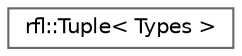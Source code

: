 digraph "类继承关系图"
{
 // LATEX_PDF_SIZE
  bgcolor="transparent";
  edge [fontname=Helvetica,fontsize=10,labelfontname=Helvetica,labelfontsize=10];
  node [fontname=Helvetica,fontsize=10,shape=box,height=0.2,width=0.4];
  rankdir="LR";
  Node0 [id="Node000000",label="rfl::Tuple\< Types \>",height=0.2,width=0.4,color="grey40", fillcolor="white", style="filled",URL="$classrfl_1_1_tuple.html",tooltip=" "];
}
